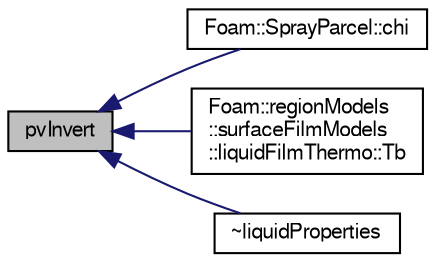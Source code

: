 digraph "pvInvert"
{
  bgcolor="transparent";
  edge [fontname="FreeSans",fontsize="10",labelfontname="FreeSans",labelfontsize="10"];
  node [fontname="FreeSans",fontsize="10",shape=record];
  rankdir="LR";
  Node569 [label="pvInvert",height=0.2,width=0.4,color="black", fillcolor="grey75", style="filled", fontcolor="black"];
  Node569 -> Node570 [dir="back",color="midnightblue",fontsize="10",style="solid",fontname="FreeSans"];
  Node570 [label="Foam::SprayParcel::chi",height=0.2,width=0.4,color="black",URL="$a24534.html#a8de5b1fcaf51563453f97293aa5e7e93"];
  Node569 -> Node571 [dir="back",color="midnightblue",fontsize="10",style="solid",fontname="FreeSans"];
  Node571 [label="Foam::regionModels\l::surfaceFilmModels\l::liquidFilmThermo::Tb",height=0.2,width=0.4,color="black",URL="$a29066.html#a450792e1bb62b99ea149c906bb4707bc",tooltip="Return boiling temperature [K]. "];
  Node569 -> Node572 [dir="back",color="midnightblue",fontsize="10",style="solid",fontname="FreeSans"];
  Node572 [label="~liquidProperties",height=0.2,width=0.4,color="black",URL="$a29954.html#aeae3a2914413bd2fa49246f6f512af62",tooltip="Destructor. "];
}
